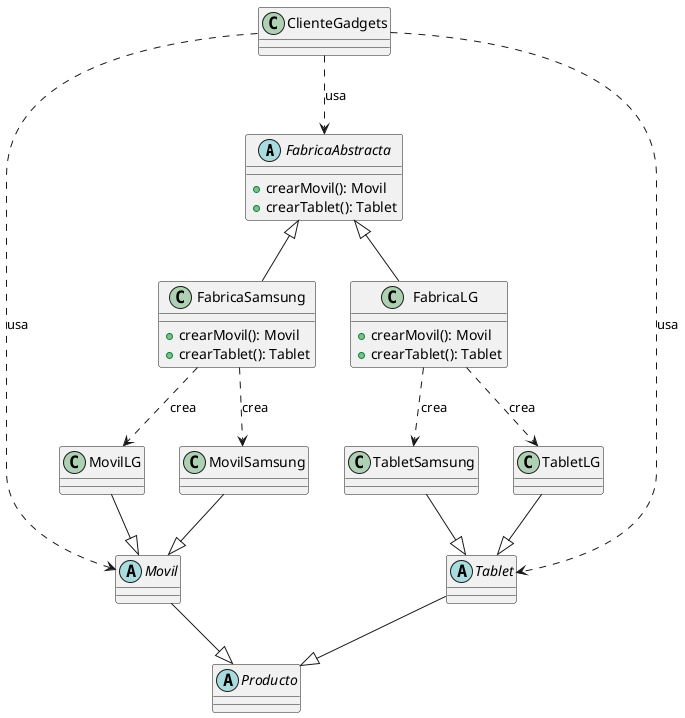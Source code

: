@startuml

abstract class FabricaAbstracta {
+crearMovil(): Movil
+crearTablet(): Tablet
}

abstract class Movil{

}

abstract class Tablet{

}

abstract class Producto {

}

class FabricaSamsung {
+crearMovil(): Movil
+crearTablet(): Tablet
}

class FabricaLG {
+crearMovil(): Movil
+crearTablet(): Tablet
}

class MovilSamsung {
}

class MovilLG {
}

class TabletSamsung {
}

class TabletLG {
}

FabricaSamsung -up-|> FabricaAbstracta
FabricaLG -up-|> FabricaAbstracta
FabricaSamsung ..> MovilSamsung : crea
FabricaLG ..> TabletSamsung : crea
FabricaSamsung ..> MovilLG : crea
FabricaLG ..> TabletLG : crea
MovilSamsung --|> Movil
TabletSamsung --|> Tablet
MovilLG --|> Movil
TabletLG --|> Tablet
ClienteGadgets ..> FabricaAbstracta : usa
ClienteGadgets ..> Movil : usa
ClienteGadgets ..> Tablet : usa
Movil --|> Producto
Tablet --|> Producto

@enduml

